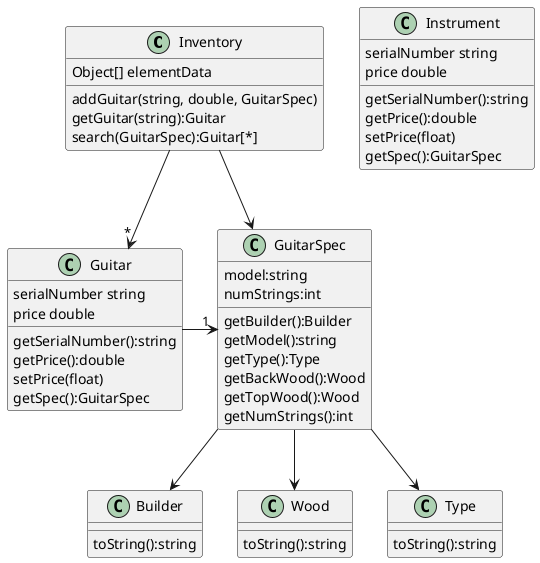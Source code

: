 @startuml

Inventory -->"*" Guitar
GuitarSpec "1"<-left- Guitar
Inventory --> GuitarSpec
GuitarSpec --> Builder
GuitarSpec --> Wood
GuitarSpec --> Type

class Inventory {
Object[] elementData
addGuitar(string, double, GuitarSpec)
getGuitar(string):Guitar
search(GuitarSpec):Guitar[*]
}

class Guitar {
serialNumber string
price double
getSerialNumber():string
getPrice():double
setPrice(float)
getSpec():GuitarSpec
}

class GuitarSpec {
model:string
numStrings:int
getBuilder():Builder
getModel():string
getType():Type
getBackWood():Wood
getTopWood():Wood
getNumStrings():int
}

class Builder{
toString():string
}

class Type{
toString():string
}

class Wood{
toString():string
}

class Instrument{
serialNumber string
price double
getSerialNumber():string
getPrice():double
setPrice(float)
getSpec():GuitarSpec
}

@enduml
